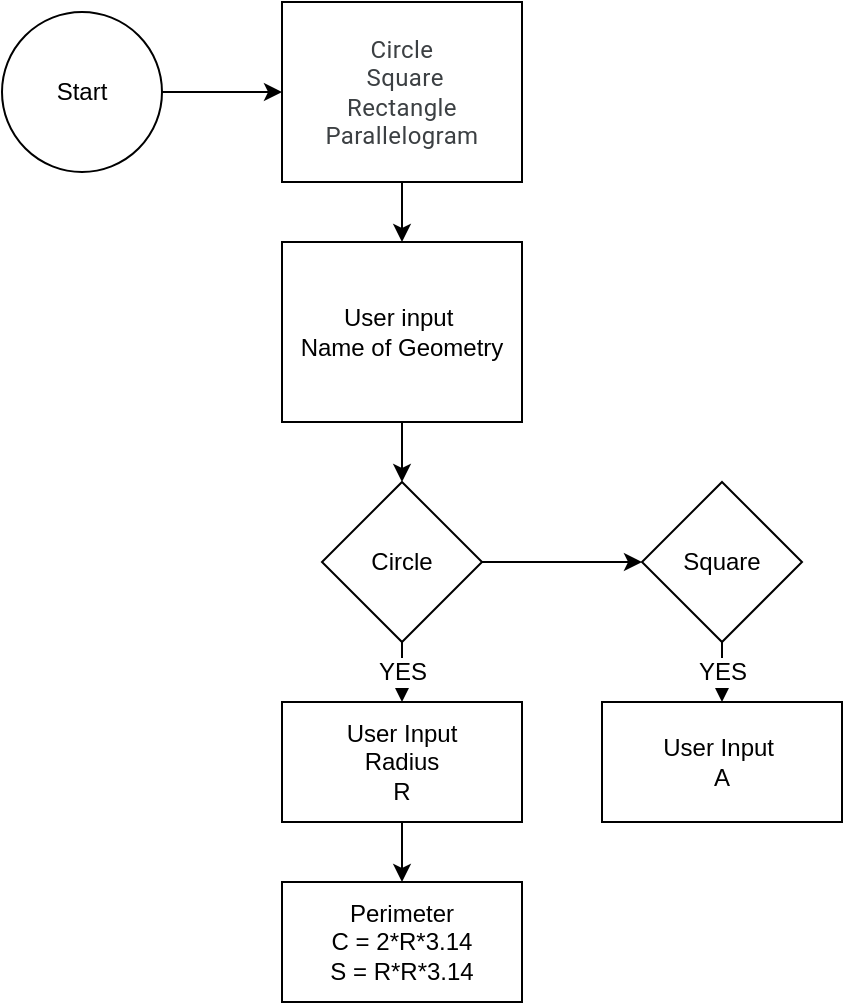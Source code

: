 <mxfile version="13.8.7" type="github">
  <diagram id="C5RBs43oDa-KdzZeNtuy" name="Page-1">
    <mxGraphModel dx="866" dy="522" grid="1" gridSize="10" guides="1" tooltips="1" connect="1" arrows="1" fold="1" page="1" pageScale="1" pageWidth="827" pageHeight="1169" math="0" shadow="0">
      <root>
        <mxCell id="WIyWlLk6GJQsqaUBKTNV-0" />
        <mxCell id="WIyWlLk6GJQsqaUBKTNV-1" parent="WIyWlLk6GJQsqaUBKTNV-0" />
        <mxCell id="SzNEzdbq35BOsvhFyTJQ-2" value="" style="edgeStyle=orthogonalEdgeStyle;rounded=0;orthogonalLoop=1;jettySize=auto;html=1;fontSize=12;" edge="1" parent="WIyWlLk6GJQsqaUBKTNV-1" source="SzNEzdbq35BOsvhFyTJQ-0" target="SzNEzdbq35BOsvhFyTJQ-1">
          <mxGeometry relative="1" as="geometry" />
        </mxCell>
        <mxCell id="SzNEzdbq35BOsvhFyTJQ-0" value="Start" style="ellipse;whiteSpace=wrap;html=1;aspect=fixed;fontSize=12;" vertex="1" parent="WIyWlLk6GJQsqaUBKTNV-1">
          <mxGeometry y="5" width="80" height="80" as="geometry" />
        </mxCell>
        <mxCell id="SzNEzdbq35BOsvhFyTJQ-4" value="" style="edgeStyle=orthogonalEdgeStyle;rounded=0;orthogonalLoop=1;jettySize=auto;html=1;fontSize=12;" edge="1" parent="WIyWlLk6GJQsqaUBKTNV-1" source="SzNEzdbq35BOsvhFyTJQ-1" target="SzNEzdbq35BOsvhFyTJQ-3">
          <mxGeometry relative="1" as="geometry" />
        </mxCell>
        <mxCell id="SzNEzdbq35BOsvhFyTJQ-1" value="&lt;span style=&quot;color: rgb(60 , 64 , 67) ; font-family: &amp;#34;roboto&amp;#34; , &amp;#34;arial&amp;#34; , sans-serif ; font-size: 12px ; letter-spacing: 0.2px&quot;&gt;Circle&lt;br style=&quot;font-size: 12px&quot;&gt;&amp;nbsp;Square &lt;br&gt;Rectangle Parallelogram&lt;/span&gt;" style="whiteSpace=wrap;html=1;fontSize=12;" vertex="1" parent="WIyWlLk6GJQsqaUBKTNV-1">
          <mxGeometry x="140" width="120" height="90" as="geometry" />
        </mxCell>
        <mxCell id="SzNEzdbq35BOsvhFyTJQ-10" value="" style="edgeStyle=orthogonalEdgeStyle;rounded=0;orthogonalLoop=1;jettySize=auto;html=1;fontSize=12;" edge="1" parent="WIyWlLk6GJQsqaUBKTNV-1" source="SzNEzdbq35BOsvhFyTJQ-3" target="SzNEzdbq35BOsvhFyTJQ-9">
          <mxGeometry relative="1" as="geometry" />
        </mxCell>
        <mxCell id="SzNEzdbq35BOsvhFyTJQ-3" value="User input&amp;nbsp;&lt;br&gt;Name of Geometry" style="whiteSpace=wrap;html=1;" vertex="1" parent="WIyWlLk6GJQsqaUBKTNV-1">
          <mxGeometry x="140" y="120" width="120" height="90" as="geometry" />
        </mxCell>
        <mxCell id="SzNEzdbq35BOsvhFyTJQ-14" value="YES" style="edgeStyle=orthogonalEdgeStyle;rounded=0;orthogonalLoop=1;jettySize=auto;html=1;fontSize=12;" edge="1" parent="WIyWlLk6GJQsqaUBKTNV-1" source="SzNEzdbq35BOsvhFyTJQ-9" target="SzNEzdbq35BOsvhFyTJQ-13">
          <mxGeometry relative="1" as="geometry" />
        </mxCell>
        <mxCell id="SzNEzdbq35BOsvhFyTJQ-18" value="" style="edgeStyle=orthogonalEdgeStyle;rounded=0;orthogonalLoop=1;jettySize=auto;html=1;fontSize=12;" edge="1" parent="WIyWlLk6GJQsqaUBKTNV-1" source="SzNEzdbq35BOsvhFyTJQ-9" target="SzNEzdbq35BOsvhFyTJQ-17">
          <mxGeometry relative="1" as="geometry" />
        </mxCell>
        <mxCell id="SzNEzdbq35BOsvhFyTJQ-9" value="Circle" style="rhombus;whiteSpace=wrap;html=1;" vertex="1" parent="WIyWlLk6GJQsqaUBKTNV-1">
          <mxGeometry x="160" y="240" width="80" height="80" as="geometry" />
        </mxCell>
        <mxCell id="SzNEzdbq35BOsvhFyTJQ-16" value="" style="edgeStyle=orthogonalEdgeStyle;rounded=0;orthogonalLoop=1;jettySize=auto;html=1;fontSize=12;" edge="1" parent="WIyWlLk6GJQsqaUBKTNV-1" source="SzNEzdbq35BOsvhFyTJQ-13" target="SzNEzdbq35BOsvhFyTJQ-15">
          <mxGeometry relative="1" as="geometry" />
        </mxCell>
        <mxCell id="SzNEzdbq35BOsvhFyTJQ-13" value="User Input &lt;br&gt;Radius&lt;br&gt;R" style="whiteSpace=wrap;html=1;" vertex="1" parent="WIyWlLk6GJQsqaUBKTNV-1">
          <mxGeometry x="140" y="350" width="120" height="60" as="geometry" />
        </mxCell>
        <mxCell id="SzNEzdbq35BOsvhFyTJQ-15" value="Perimeter&lt;br&gt;C = 2*R*3.14&lt;br&gt;S = R*R*3.14" style="whiteSpace=wrap;html=1;" vertex="1" parent="WIyWlLk6GJQsqaUBKTNV-1">
          <mxGeometry x="140" y="440" width="120" height="60" as="geometry" />
        </mxCell>
        <mxCell id="SzNEzdbq35BOsvhFyTJQ-20" value="YES" style="edgeStyle=orthogonalEdgeStyle;rounded=0;orthogonalLoop=1;jettySize=auto;html=1;fontSize=12;" edge="1" parent="WIyWlLk6GJQsqaUBKTNV-1" source="SzNEzdbq35BOsvhFyTJQ-17" target="SzNEzdbq35BOsvhFyTJQ-19">
          <mxGeometry relative="1" as="geometry" />
        </mxCell>
        <mxCell id="SzNEzdbq35BOsvhFyTJQ-17" value="Square" style="rhombus;whiteSpace=wrap;html=1;" vertex="1" parent="WIyWlLk6GJQsqaUBKTNV-1">
          <mxGeometry x="320" y="240" width="80" height="80" as="geometry" />
        </mxCell>
        <mxCell id="SzNEzdbq35BOsvhFyTJQ-19" value="User Input&amp;nbsp;&lt;br&gt;A" style="whiteSpace=wrap;html=1;" vertex="1" parent="WIyWlLk6GJQsqaUBKTNV-1">
          <mxGeometry x="300" y="350" width="120" height="60" as="geometry" />
        </mxCell>
      </root>
    </mxGraphModel>
  </diagram>
</mxfile>

